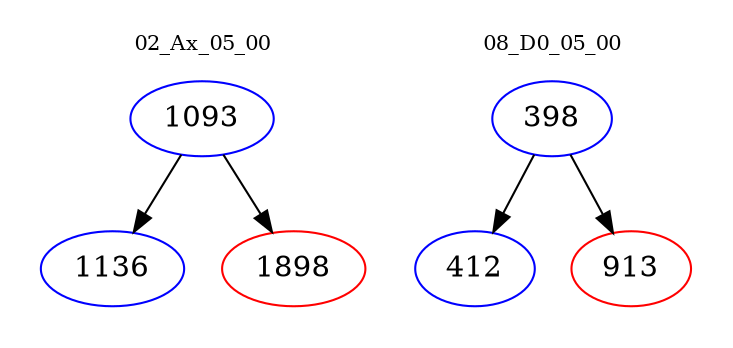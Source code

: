 digraph{
subgraph cluster_0 {
color = white
label = "02_Ax_05_00";
fontsize=10;
T0_1093 [label="1093", color="blue"]
T0_1093 -> T0_1136 [color="black"]
T0_1136 [label="1136", color="blue"]
T0_1093 -> T0_1898 [color="black"]
T0_1898 [label="1898", color="red"]
}
subgraph cluster_1 {
color = white
label = "08_D0_05_00";
fontsize=10;
T1_398 [label="398", color="blue"]
T1_398 -> T1_412 [color="black"]
T1_412 [label="412", color="blue"]
T1_398 -> T1_913 [color="black"]
T1_913 [label="913", color="red"]
}
}
